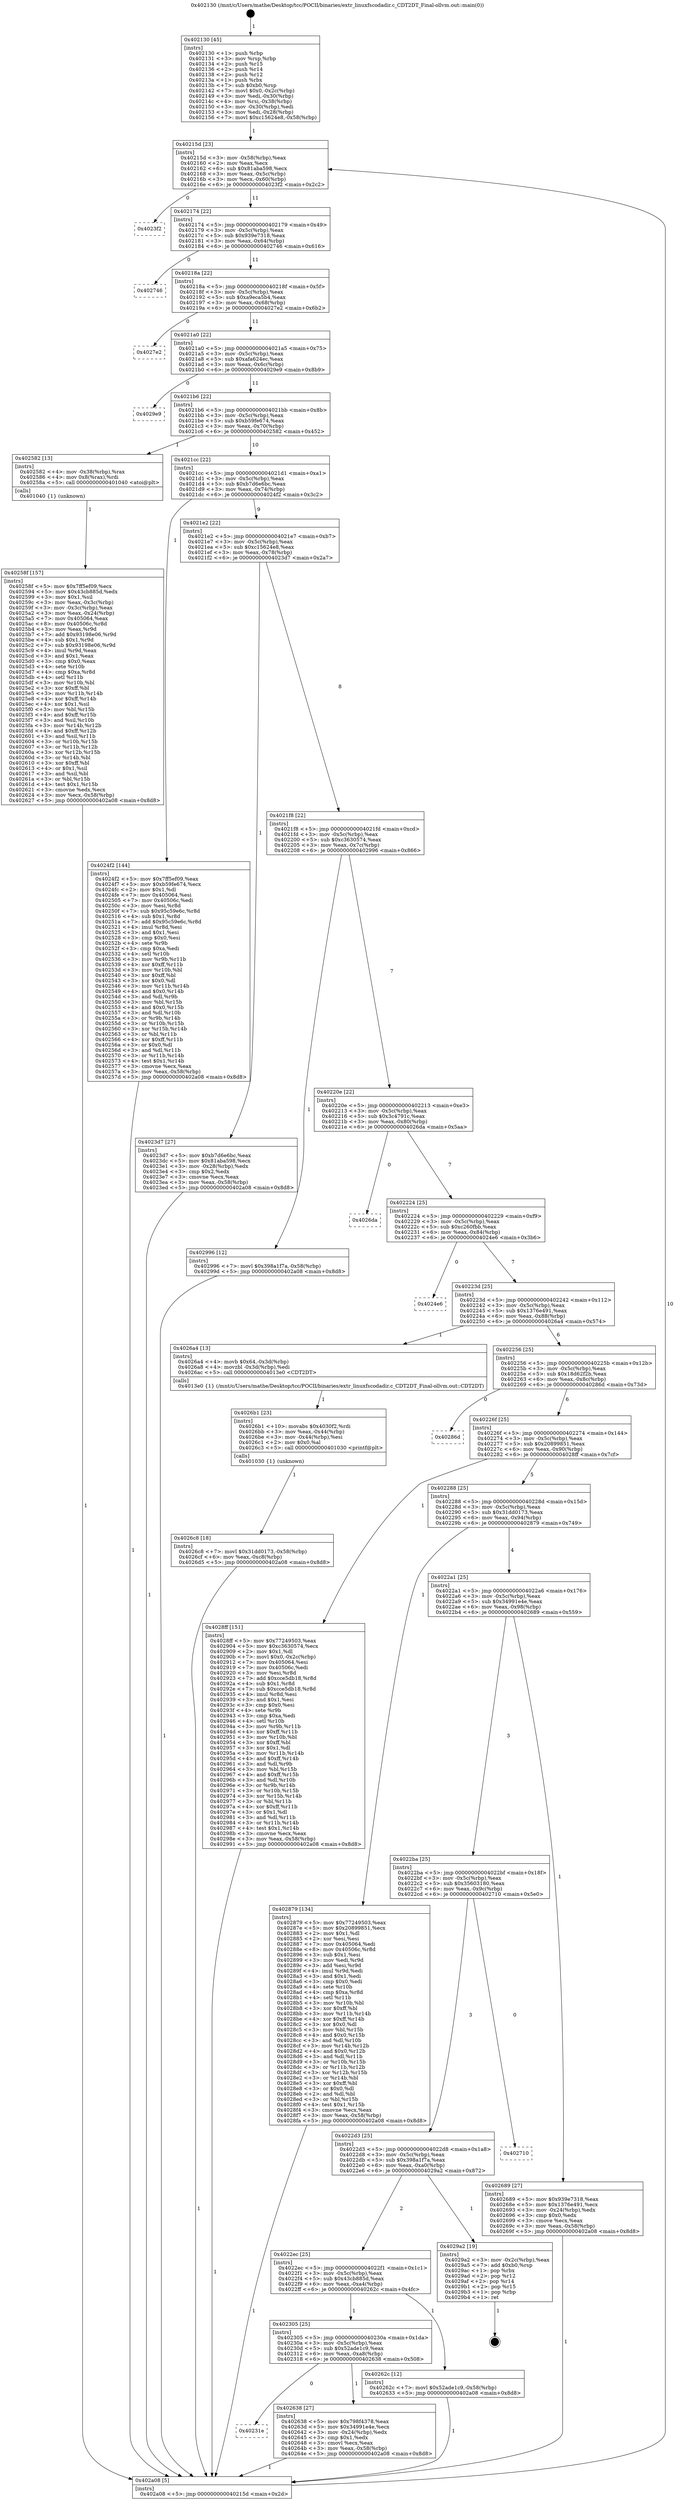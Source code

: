 digraph "0x402130" {
  label = "0x402130 (/mnt/c/Users/mathe/Desktop/tcc/POCII/binaries/extr_linuxfscodadir.c_CDT2DT_Final-ollvm.out::main(0))"
  labelloc = "t"
  node[shape=record]

  Entry [label="",width=0.3,height=0.3,shape=circle,fillcolor=black,style=filled]
  "0x40215d" [label="{
     0x40215d [23]\l
     | [instrs]\l
     &nbsp;&nbsp;0x40215d \<+3\>: mov -0x58(%rbp),%eax\l
     &nbsp;&nbsp;0x402160 \<+2\>: mov %eax,%ecx\l
     &nbsp;&nbsp;0x402162 \<+6\>: sub $0x81aba598,%ecx\l
     &nbsp;&nbsp;0x402168 \<+3\>: mov %eax,-0x5c(%rbp)\l
     &nbsp;&nbsp;0x40216b \<+3\>: mov %ecx,-0x60(%rbp)\l
     &nbsp;&nbsp;0x40216e \<+6\>: je 00000000004023f2 \<main+0x2c2\>\l
  }"]
  "0x4023f2" [label="{
     0x4023f2\l
  }", style=dashed]
  "0x402174" [label="{
     0x402174 [22]\l
     | [instrs]\l
     &nbsp;&nbsp;0x402174 \<+5\>: jmp 0000000000402179 \<main+0x49\>\l
     &nbsp;&nbsp;0x402179 \<+3\>: mov -0x5c(%rbp),%eax\l
     &nbsp;&nbsp;0x40217c \<+5\>: sub $0x939e7318,%eax\l
     &nbsp;&nbsp;0x402181 \<+3\>: mov %eax,-0x64(%rbp)\l
     &nbsp;&nbsp;0x402184 \<+6\>: je 0000000000402746 \<main+0x616\>\l
  }"]
  Exit [label="",width=0.3,height=0.3,shape=circle,fillcolor=black,style=filled,peripheries=2]
  "0x402746" [label="{
     0x402746\l
  }", style=dashed]
  "0x40218a" [label="{
     0x40218a [22]\l
     | [instrs]\l
     &nbsp;&nbsp;0x40218a \<+5\>: jmp 000000000040218f \<main+0x5f\>\l
     &nbsp;&nbsp;0x40218f \<+3\>: mov -0x5c(%rbp),%eax\l
     &nbsp;&nbsp;0x402192 \<+5\>: sub $0xa9eca5b4,%eax\l
     &nbsp;&nbsp;0x402197 \<+3\>: mov %eax,-0x68(%rbp)\l
     &nbsp;&nbsp;0x40219a \<+6\>: je 00000000004027e2 \<main+0x6b2\>\l
  }"]
  "0x4026c8" [label="{
     0x4026c8 [18]\l
     | [instrs]\l
     &nbsp;&nbsp;0x4026c8 \<+7\>: movl $0x31dd0173,-0x58(%rbp)\l
     &nbsp;&nbsp;0x4026cf \<+6\>: mov %eax,-0xc8(%rbp)\l
     &nbsp;&nbsp;0x4026d5 \<+5\>: jmp 0000000000402a08 \<main+0x8d8\>\l
  }"]
  "0x4027e2" [label="{
     0x4027e2\l
  }", style=dashed]
  "0x4021a0" [label="{
     0x4021a0 [22]\l
     | [instrs]\l
     &nbsp;&nbsp;0x4021a0 \<+5\>: jmp 00000000004021a5 \<main+0x75\>\l
     &nbsp;&nbsp;0x4021a5 \<+3\>: mov -0x5c(%rbp),%eax\l
     &nbsp;&nbsp;0x4021a8 \<+5\>: sub $0xafa624ec,%eax\l
     &nbsp;&nbsp;0x4021ad \<+3\>: mov %eax,-0x6c(%rbp)\l
     &nbsp;&nbsp;0x4021b0 \<+6\>: je 00000000004029e9 \<main+0x8b9\>\l
  }"]
  "0x4026b1" [label="{
     0x4026b1 [23]\l
     | [instrs]\l
     &nbsp;&nbsp;0x4026b1 \<+10\>: movabs $0x4030f2,%rdi\l
     &nbsp;&nbsp;0x4026bb \<+3\>: mov %eax,-0x44(%rbp)\l
     &nbsp;&nbsp;0x4026be \<+3\>: mov -0x44(%rbp),%esi\l
     &nbsp;&nbsp;0x4026c1 \<+2\>: mov $0x0,%al\l
     &nbsp;&nbsp;0x4026c3 \<+5\>: call 0000000000401030 \<printf@plt\>\l
     | [calls]\l
     &nbsp;&nbsp;0x401030 \{1\} (unknown)\l
  }"]
  "0x4029e9" [label="{
     0x4029e9\l
  }", style=dashed]
  "0x4021b6" [label="{
     0x4021b6 [22]\l
     | [instrs]\l
     &nbsp;&nbsp;0x4021b6 \<+5\>: jmp 00000000004021bb \<main+0x8b\>\l
     &nbsp;&nbsp;0x4021bb \<+3\>: mov -0x5c(%rbp),%eax\l
     &nbsp;&nbsp;0x4021be \<+5\>: sub $0xb59fe674,%eax\l
     &nbsp;&nbsp;0x4021c3 \<+3\>: mov %eax,-0x70(%rbp)\l
     &nbsp;&nbsp;0x4021c6 \<+6\>: je 0000000000402582 \<main+0x452\>\l
  }"]
  "0x40231e" [label="{
     0x40231e\l
  }", style=dashed]
  "0x402582" [label="{
     0x402582 [13]\l
     | [instrs]\l
     &nbsp;&nbsp;0x402582 \<+4\>: mov -0x38(%rbp),%rax\l
     &nbsp;&nbsp;0x402586 \<+4\>: mov 0x8(%rax),%rdi\l
     &nbsp;&nbsp;0x40258a \<+5\>: call 0000000000401040 \<atoi@plt\>\l
     | [calls]\l
     &nbsp;&nbsp;0x401040 \{1\} (unknown)\l
  }"]
  "0x4021cc" [label="{
     0x4021cc [22]\l
     | [instrs]\l
     &nbsp;&nbsp;0x4021cc \<+5\>: jmp 00000000004021d1 \<main+0xa1\>\l
     &nbsp;&nbsp;0x4021d1 \<+3\>: mov -0x5c(%rbp),%eax\l
     &nbsp;&nbsp;0x4021d4 \<+5\>: sub $0xb7d6e6bc,%eax\l
     &nbsp;&nbsp;0x4021d9 \<+3\>: mov %eax,-0x74(%rbp)\l
     &nbsp;&nbsp;0x4021dc \<+6\>: je 00000000004024f2 \<main+0x3c2\>\l
  }"]
  "0x402638" [label="{
     0x402638 [27]\l
     | [instrs]\l
     &nbsp;&nbsp;0x402638 \<+5\>: mov $0x798f4378,%eax\l
     &nbsp;&nbsp;0x40263d \<+5\>: mov $0x34991e4e,%ecx\l
     &nbsp;&nbsp;0x402642 \<+3\>: mov -0x24(%rbp),%edx\l
     &nbsp;&nbsp;0x402645 \<+3\>: cmp $0x1,%edx\l
     &nbsp;&nbsp;0x402648 \<+3\>: cmovl %ecx,%eax\l
     &nbsp;&nbsp;0x40264b \<+3\>: mov %eax,-0x58(%rbp)\l
     &nbsp;&nbsp;0x40264e \<+5\>: jmp 0000000000402a08 \<main+0x8d8\>\l
  }"]
  "0x4024f2" [label="{
     0x4024f2 [144]\l
     | [instrs]\l
     &nbsp;&nbsp;0x4024f2 \<+5\>: mov $0x7ff5ef09,%eax\l
     &nbsp;&nbsp;0x4024f7 \<+5\>: mov $0xb59fe674,%ecx\l
     &nbsp;&nbsp;0x4024fc \<+2\>: mov $0x1,%dl\l
     &nbsp;&nbsp;0x4024fe \<+7\>: mov 0x405064,%esi\l
     &nbsp;&nbsp;0x402505 \<+7\>: mov 0x40506c,%edi\l
     &nbsp;&nbsp;0x40250c \<+3\>: mov %esi,%r8d\l
     &nbsp;&nbsp;0x40250f \<+7\>: sub $0x95c59e6c,%r8d\l
     &nbsp;&nbsp;0x402516 \<+4\>: sub $0x1,%r8d\l
     &nbsp;&nbsp;0x40251a \<+7\>: add $0x95c59e6c,%r8d\l
     &nbsp;&nbsp;0x402521 \<+4\>: imul %r8d,%esi\l
     &nbsp;&nbsp;0x402525 \<+3\>: and $0x1,%esi\l
     &nbsp;&nbsp;0x402528 \<+3\>: cmp $0x0,%esi\l
     &nbsp;&nbsp;0x40252b \<+4\>: sete %r9b\l
     &nbsp;&nbsp;0x40252f \<+3\>: cmp $0xa,%edi\l
     &nbsp;&nbsp;0x402532 \<+4\>: setl %r10b\l
     &nbsp;&nbsp;0x402536 \<+3\>: mov %r9b,%r11b\l
     &nbsp;&nbsp;0x402539 \<+4\>: xor $0xff,%r11b\l
     &nbsp;&nbsp;0x40253d \<+3\>: mov %r10b,%bl\l
     &nbsp;&nbsp;0x402540 \<+3\>: xor $0xff,%bl\l
     &nbsp;&nbsp;0x402543 \<+3\>: xor $0x0,%dl\l
     &nbsp;&nbsp;0x402546 \<+3\>: mov %r11b,%r14b\l
     &nbsp;&nbsp;0x402549 \<+4\>: and $0x0,%r14b\l
     &nbsp;&nbsp;0x40254d \<+3\>: and %dl,%r9b\l
     &nbsp;&nbsp;0x402550 \<+3\>: mov %bl,%r15b\l
     &nbsp;&nbsp;0x402553 \<+4\>: and $0x0,%r15b\l
     &nbsp;&nbsp;0x402557 \<+3\>: and %dl,%r10b\l
     &nbsp;&nbsp;0x40255a \<+3\>: or %r9b,%r14b\l
     &nbsp;&nbsp;0x40255d \<+3\>: or %r10b,%r15b\l
     &nbsp;&nbsp;0x402560 \<+3\>: xor %r15b,%r14b\l
     &nbsp;&nbsp;0x402563 \<+3\>: or %bl,%r11b\l
     &nbsp;&nbsp;0x402566 \<+4\>: xor $0xff,%r11b\l
     &nbsp;&nbsp;0x40256a \<+3\>: or $0x0,%dl\l
     &nbsp;&nbsp;0x40256d \<+3\>: and %dl,%r11b\l
     &nbsp;&nbsp;0x402570 \<+3\>: or %r11b,%r14b\l
     &nbsp;&nbsp;0x402573 \<+4\>: test $0x1,%r14b\l
     &nbsp;&nbsp;0x402577 \<+3\>: cmovne %ecx,%eax\l
     &nbsp;&nbsp;0x40257a \<+3\>: mov %eax,-0x58(%rbp)\l
     &nbsp;&nbsp;0x40257d \<+5\>: jmp 0000000000402a08 \<main+0x8d8\>\l
  }"]
  "0x4021e2" [label="{
     0x4021e2 [22]\l
     | [instrs]\l
     &nbsp;&nbsp;0x4021e2 \<+5\>: jmp 00000000004021e7 \<main+0xb7\>\l
     &nbsp;&nbsp;0x4021e7 \<+3\>: mov -0x5c(%rbp),%eax\l
     &nbsp;&nbsp;0x4021ea \<+5\>: sub $0xc15624e8,%eax\l
     &nbsp;&nbsp;0x4021ef \<+3\>: mov %eax,-0x78(%rbp)\l
     &nbsp;&nbsp;0x4021f2 \<+6\>: je 00000000004023d7 \<main+0x2a7\>\l
  }"]
  "0x402305" [label="{
     0x402305 [25]\l
     | [instrs]\l
     &nbsp;&nbsp;0x402305 \<+5\>: jmp 000000000040230a \<main+0x1da\>\l
     &nbsp;&nbsp;0x40230a \<+3\>: mov -0x5c(%rbp),%eax\l
     &nbsp;&nbsp;0x40230d \<+5\>: sub $0x52ade1c9,%eax\l
     &nbsp;&nbsp;0x402312 \<+6\>: mov %eax,-0xa8(%rbp)\l
     &nbsp;&nbsp;0x402318 \<+6\>: je 0000000000402638 \<main+0x508\>\l
  }"]
  "0x4023d7" [label="{
     0x4023d7 [27]\l
     | [instrs]\l
     &nbsp;&nbsp;0x4023d7 \<+5\>: mov $0xb7d6e6bc,%eax\l
     &nbsp;&nbsp;0x4023dc \<+5\>: mov $0x81aba598,%ecx\l
     &nbsp;&nbsp;0x4023e1 \<+3\>: mov -0x28(%rbp),%edx\l
     &nbsp;&nbsp;0x4023e4 \<+3\>: cmp $0x2,%edx\l
     &nbsp;&nbsp;0x4023e7 \<+3\>: cmovne %ecx,%eax\l
     &nbsp;&nbsp;0x4023ea \<+3\>: mov %eax,-0x58(%rbp)\l
     &nbsp;&nbsp;0x4023ed \<+5\>: jmp 0000000000402a08 \<main+0x8d8\>\l
  }"]
  "0x4021f8" [label="{
     0x4021f8 [22]\l
     | [instrs]\l
     &nbsp;&nbsp;0x4021f8 \<+5\>: jmp 00000000004021fd \<main+0xcd\>\l
     &nbsp;&nbsp;0x4021fd \<+3\>: mov -0x5c(%rbp),%eax\l
     &nbsp;&nbsp;0x402200 \<+5\>: sub $0xc3630574,%eax\l
     &nbsp;&nbsp;0x402205 \<+3\>: mov %eax,-0x7c(%rbp)\l
     &nbsp;&nbsp;0x402208 \<+6\>: je 0000000000402996 \<main+0x866\>\l
  }"]
  "0x402a08" [label="{
     0x402a08 [5]\l
     | [instrs]\l
     &nbsp;&nbsp;0x402a08 \<+5\>: jmp 000000000040215d \<main+0x2d\>\l
  }"]
  "0x402130" [label="{
     0x402130 [45]\l
     | [instrs]\l
     &nbsp;&nbsp;0x402130 \<+1\>: push %rbp\l
     &nbsp;&nbsp;0x402131 \<+3\>: mov %rsp,%rbp\l
     &nbsp;&nbsp;0x402134 \<+2\>: push %r15\l
     &nbsp;&nbsp;0x402136 \<+2\>: push %r14\l
     &nbsp;&nbsp;0x402138 \<+2\>: push %r12\l
     &nbsp;&nbsp;0x40213a \<+1\>: push %rbx\l
     &nbsp;&nbsp;0x40213b \<+7\>: sub $0xb0,%rsp\l
     &nbsp;&nbsp;0x402142 \<+7\>: movl $0x0,-0x2c(%rbp)\l
     &nbsp;&nbsp;0x402149 \<+3\>: mov %edi,-0x30(%rbp)\l
     &nbsp;&nbsp;0x40214c \<+4\>: mov %rsi,-0x38(%rbp)\l
     &nbsp;&nbsp;0x402150 \<+3\>: mov -0x30(%rbp),%edi\l
     &nbsp;&nbsp;0x402153 \<+3\>: mov %edi,-0x28(%rbp)\l
     &nbsp;&nbsp;0x402156 \<+7\>: movl $0xc15624e8,-0x58(%rbp)\l
  }"]
  "0x40258f" [label="{
     0x40258f [157]\l
     | [instrs]\l
     &nbsp;&nbsp;0x40258f \<+5\>: mov $0x7ff5ef09,%ecx\l
     &nbsp;&nbsp;0x402594 \<+5\>: mov $0x43cb885d,%edx\l
     &nbsp;&nbsp;0x402599 \<+3\>: mov $0x1,%sil\l
     &nbsp;&nbsp;0x40259c \<+3\>: mov %eax,-0x3c(%rbp)\l
     &nbsp;&nbsp;0x40259f \<+3\>: mov -0x3c(%rbp),%eax\l
     &nbsp;&nbsp;0x4025a2 \<+3\>: mov %eax,-0x24(%rbp)\l
     &nbsp;&nbsp;0x4025a5 \<+7\>: mov 0x405064,%eax\l
     &nbsp;&nbsp;0x4025ac \<+8\>: mov 0x40506c,%r8d\l
     &nbsp;&nbsp;0x4025b4 \<+3\>: mov %eax,%r9d\l
     &nbsp;&nbsp;0x4025b7 \<+7\>: add $0x93198e06,%r9d\l
     &nbsp;&nbsp;0x4025be \<+4\>: sub $0x1,%r9d\l
     &nbsp;&nbsp;0x4025c2 \<+7\>: sub $0x93198e06,%r9d\l
     &nbsp;&nbsp;0x4025c9 \<+4\>: imul %r9d,%eax\l
     &nbsp;&nbsp;0x4025cd \<+3\>: and $0x1,%eax\l
     &nbsp;&nbsp;0x4025d0 \<+3\>: cmp $0x0,%eax\l
     &nbsp;&nbsp;0x4025d3 \<+4\>: sete %r10b\l
     &nbsp;&nbsp;0x4025d7 \<+4\>: cmp $0xa,%r8d\l
     &nbsp;&nbsp;0x4025db \<+4\>: setl %r11b\l
     &nbsp;&nbsp;0x4025df \<+3\>: mov %r10b,%bl\l
     &nbsp;&nbsp;0x4025e2 \<+3\>: xor $0xff,%bl\l
     &nbsp;&nbsp;0x4025e5 \<+3\>: mov %r11b,%r14b\l
     &nbsp;&nbsp;0x4025e8 \<+4\>: xor $0xff,%r14b\l
     &nbsp;&nbsp;0x4025ec \<+4\>: xor $0x1,%sil\l
     &nbsp;&nbsp;0x4025f0 \<+3\>: mov %bl,%r15b\l
     &nbsp;&nbsp;0x4025f3 \<+4\>: and $0xff,%r15b\l
     &nbsp;&nbsp;0x4025f7 \<+3\>: and %sil,%r10b\l
     &nbsp;&nbsp;0x4025fa \<+3\>: mov %r14b,%r12b\l
     &nbsp;&nbsp;0x4025fd \<+4\>: and $0xff,%r12b\l
     &nbsp;&nbsp;0x402601 \<+3\>: and %sil,%r11b\l
     &nbsp;&nbsp;0x402604 \<+3\>: or %r10b,%r15b\l
     &nbsp;&nbsp;0x402607 \<+3\>: or %r11b,%r12b\l
     &nbsp;&nbsp;0x40260a \<+3\>: xor %r12b,%r15b\l
     &nbsp;&nbsp;0x40260d \<+3\>: or %r14b,%bl\l
     &nbsp;&nbsp;0x402610 \<+3\>: xor $0xff,%bl\l
     &nbsp;&nbsp;0x402613 \<+4\>: or $0x1,%sil\l
     &nbsp;&nbsp;0x402617 \<+3\>: and %sil,%bl\l
     &nbsp;&nbsp;0x40261a \<+3\>: or %bl,%r15b\l
     &nbsp;&nbsp;0x40261d \<+4\>: test $0x1,%r15b\l
     &nbsp;&nbsp;0x402621 \<+3\>: cmovne %edx,%ecx\l
     &nbsp;&nbsp;0x402624 \<+3\>: mov %ecx,-0x58(%rbp)\l
     &nbsp;&nbsp;0x402627 \<+5\>: jmp 0000000000402a08 \<main+0x8d8\>\l
  }"]
  "0x40262c" [label="{
     0x40262c [12]\l
     | [instrs]\l
     &nbsp;&nbsp;0x40262c \<+7\>: movl $0x52ade1c9,-0x58(%rbp)\l
     &nbsp;&nbsp;0x402633 \<+5\>: jmp 0000000000402a08 \<main+0x8d8\>\l
  }"]
  "0x402996" [label="{
     0x402996 [12]\l
     | [instrs]\l
     &nbsp;&nbsp;0x402996 \<+7\>: movl $0x398a1f7a,-0x58(%rbp)\l
     &nbsp;&nbsp;0x40299d \<+5\>: jmp 0000000000402a08 \<main+0x8d8\>\l
  }"]
  "0x40220e" [label="{
     0x40220e [22]\l
     | [instrs]\l
     &nbsp;&nbsp;0x40220e \<+5\>: jmp 0000000000402213 \<main+0xe3\>\l
     &nbsp;&nbsp;0x402213 \<+3\>: mov -0x5c(%rbp),%eax\l
     &nbsp;&nbsp;0x402216 \<+5\>: sub $0x3c4791c,%eax\l
     &nbsp;&nbsp;0x40221b \<+3\>: mov %eax,-0x80(%rbp)\l
     &nbsp;&nbsp;0x40221e \<+6\>: je 00000000004026da \<main+0x5aa\>\l
  }"]
  "0x4022ec" [label="{
     0x4022ec [25]\l
     | [instrs]\l
     &nbsp;&nbsp;0x4022ec \<+5\>: jmp 00000000004022f1 \<main+0x1c1\>\l
     &nbsp;&nbsp;0x4022f1 \<+3\>: mov -0x5c(%rbp),%eax\l
     &nbsp;&nbsp;0x4022f4 \<+5\>: sub $0x43cb885d,%eax\l
     &nbsp;&nbsp;0x4022f9 \<+6\>: mov %eax,-0xa4(%rbp)\l
     &nbsp;&nbsp;0x4022ff \<+6\>: je 000000000040262c \<main+0x4fc\>\l
  }"]
  "0x4026da" [label="{
     0x4026da\l
  }", style=dashed]
  "0x402224" [label="{
     0x402224 [25]\l
     | [instrs]\l
     &nbsp;&nbsp;0x402224 \<+5\>: jmp 0000000000402229 \<main+0xf9\>\l
     &nbsp;&nbsp;0x402229 \<+3\>: mov -0x5c(%rbp),%eax\l
     &nbsp;&nbsp;0x40222c \<+5\>: sub $0xc260fbb,%eax\l
     &nbsp;&nbsp;0x402231 \<+6\>: mov %eax,-0x84(%rbp)\l
     &nbsp;&nbsp;0x402237 \<+6\>: je 00000000004024e6 \<main+0x3b6\>\l
  }"]
  "0x4029a2" [label="{
     0x4029a2 [19]\l
     | [instrs]\l
     &nbsp;&nbsp;0x4029a2 \<+3\>: mov -0x2c(%rbp),%eax\l
     &nbsp;&nbsp;0x4029a5 \<+7\>: add $0xb0,%rsp\l
     &nbsp;&nbsp;0x4029ac \<+1\>: pop %rbx\l
     &nbsp;&nbsp;0x4029ad \<+2\>: pop %r12\l
     &nbsp;&nbsp;0x4029af \<+2\>: pop %r14\l
     &nbsp;&nbsp;0x4029b1 \<+2\>: pop %r15\l
     &nbsp;&nbsp;0x4029b3 \<+1\>: pop %rbp\l
     &nbsp;&nbsp;0x4029b4 \<+1\>: ret\l
  }"]
  "0x4024e6" [label="{
     0x4024e6\l
  }", style=dashed]
  "0x40223d" [label="{
     0x40223d [25]\l
     | [instrs]\l
     &nbsp;&nbsp;0x40223d \<+5\>: jmp 0000000000402242 \<main+0x112\>\l
     &nbsp;&nbsp;0x402242 \<+3\>: mov -0x5c(%rbp),%eax\l
     &nbsp;&nbsp;0x402245 \<+5\>: sub $0x1376e491,%eax\l
     &nbsp;&nbsp;0x40224a \<+6\>: mov %eax,-0x88(%rbp)\l
     &nbsp;&nbsp;0x402250 \<+6\>: je 00000000004026a4 \<main+0x574\>\l
  }"]
  "0x4022d3" [label="{
     0x4022d3 [25]\l
     | [instrs]\l
     &nbsp;&nbsp;0x4022d3 \<+5\>: jmp 00000000004022d8 \<main+0x1a8\>\l
     &nbsp;&nbsp;0x4022d8 \<+3\>: mov -0x5c(%rbp),%eax\l
     &nbsp;&nbsp;0x4022db \<+5\>: sub $0x398a1f7a,%eax\l
     &nbsp;&nbsp;0x4022e0 \<+6\>: mov %eax,-0xa0(%rbp)\l
     &nbsp;&nbsp;0x4022e6 \<+6\>: je 00000000004029a2 \<main+0x872\>\l
  }"]
  "0x4026a4" [label="{
     0x4026a4 [13]\l
     | [instrs]\l
     &nbsp;&nbsp;0x4026a4 \<+4\>: movb $0x64,-0x3d(%rbp)\l
     &nbsp;&nbsp;0x4026a8 \<+4\>: movzbl -0x3d(%rbp),%edi\l
     &nbsp;&nbsp;0x4026ac \<+5\>: call 00000000004013e0 \<CDT2DT\>\l
     | [calls]\l
     &nbsp;&nbsp;0x4013e0 \{1\} (/mnt/c/Users/mathe/Desktop/tcc/POCII/binaries/extr_linuxfscodadir.c_CDT2DT_Final-ollvm.out::CDT2DT)\l
  }"]
  "0x402256" [label="{
     0x402256 [25]\l
     | [instrs]\l
     &nbsp;&nbsp;0x402256 \<+5\>: jmp 000000000040225b \<main+0x12b\>\l
     &nbsp;&nbsp;0x40225b \<+3\>: mov -0x5c(%rbp),%eax\l
     &nbsp;&nbsp;0x40225e \<+5\>: sub $0x18d62f2b,%eax\l
     &nbsp;&nbsp;0x402263 \<+6\>: mov %eax,-0x8c(%rbp)\l
     &nbsp;&nbsp;0x402269 \<+6\>: je 000000000040286d \<main+0x73d\>\l
  }"]
  "0x402710" [label="{
     0x402710\l
  }", style=dashed]
  "0x40286d" [label="{
     0x40286d\l
  }", style=dashed]
  "0x40226f" [label="{
     0x40226f [25]\l
     | [instrs]\l
     &nbsp;&nbsp;0x40226f \<+5\>: jmp 0000000000402274 \<main+0x144\>\l
     &nbsp;&nbsp;0x402274 \<+3\>: mov -0x5c(%rbp),%eax\l
     &nbsp;&nbsp;0x402277 \<+5\>: sub $0x20899851,%eax\l
     &nbsp;&nbsp;0x40227c \<+6\>: mov %eax,-0x90(%rbp)\l
     &nbsp;&nbsp;0x402282 \<+6\>: je 00000000004028ff \<main+0x7cf\>\l
  }"]
  "0x4022ba" [label="{
     0x4022ba [25]\l
     | [instrs]\l
     &nbsp;&nbsp;0x4022ba \<+5\>: jmp 00000000004022bf \<main+0x18f\>\l
     &nbsp;&nbsp;0x4022bf \<+3\>: mov -0x5c(%rbp),%eax\l
     &nbsp;&nbsp;0x4022c2 \<+5\>: sub $0x35603180,%eax\l
     &nbsp;&nbsp;0x4022c7 \<+6\>: mov %eax,-0x9c(%rbp)\l
     &nbsp;&nbsp;0x4022cd \<+6\>: je 0000000000402710 \<main+0x5e0\>\l
  }"]
  "0x4028ff" [label="{
     0x4028ff [151]\l
     | [instrs]\l
     &nbsp;&nbsp;0x4028ff \<+5\>: mov $0x77249503,%eax\l
     &nbsp;&nbsp;0x402904 \<+5\>: mov $0xc3630574,%ecx\l
     &nbsp;&nbsp;0x402909 \<+2\>: mov $0x1,%dl\l
     &nbsp;&nbsp;0x40290b \<+7\>: movl $0x0,-0x2c(%rbp)\l
     &nbsp;&nbsp;0x402912 \<+7\>: mov 0x405064,%esi\l
     &nbsp;&nbsp;0x402919 \<+7\>: mov 0x40506c,%edi\l
     &nbsp;&nbsp;0x402920 \<+3\>: mov %esi,%r8d\l
     &nbsp;&nbsp;0x402923 \<+7\>: add $0xcce5db18,%r8d\l
     &nbsp;&nbsp;0x40292a \<+4\>: sub $0x1,%r8d\l
     &nbsp;&nbsp;0x40292e \<+7\>: sub $0xcce5db18,%r8d\l
     &nbsp;&nbsp;0x402935 \<+4\>: imul %r8d,%esi\l
     &nbsp;&nbsp;0x402939 \<+3\>: and $0x1,%esi\l
     &nbsp;&nbsp;0x40293c \<+3\>: cmp $0x0,%esi\l
     &nbsp;&nbsp;0x40293f \<+4\>: sete %r9b\l
     &nbsp;&nbsp;0x402943 \<+3\>: cmp $0xa,%edi\l
     &nbsp;&nbsp;0x402946 \<+4\>: setl %r10b\l
     &nbsp;&nbsp;0x40294a \<+3\>: mov %r9b,%r11b\l
     &nbsp;&nbsp;0x40294d \<+4\>: xor $0xff,%r11b\l
     &nbsp;&nbsp;0x402951 \<+3\>: mov %r10b,%bl\l
     &nbsp;&nbsp;0x402954 \<+3\>: xor $0xff,%bl\l
     &nbsp;&nbsp;0x402957 \<+3\>: xor $0x1,%dl\l
     &nbsp;&nbsp;0x40295a \<+3\>: mov %r11b,%r14b\l
     &nbsp;&nbsp;0x40295d \<+4\>: and $0xff,%r14b\l
     &nbsp;&nbsp;0x402961 \<+3\>: and %dl,%r9b\l
     &nbsp;&nbsp;0x402964 \<+3\>: mov %bl,%r15b\l
     &nbsp;&nbsp;0x402967 \<+4\>: and $0xff,%r15b\l
     &nbsp;&nbsp;0x40296b \<+3\>: and %dl,%r10b\l
     &nbsp;&nbsp;0x40296e \<+3\>: or %r9b,%r14b\l
     &nbsp;&nbsp;0x402971 \<+3\>: or %r10b,%r15b\l
     &nbsp;&nbsp;0x402974 \<+3\>: xor %r15b,%r14b\l
     &nbsp;&nbsp;0x402977 \<+3\>: or %bl,%r11b\l
     &nbsp;&nbsp;0x40297a \<+4\>: xor $0xff,%r11b\l
     &nbsp;&nbsp;0x40297e \<+3\>: or $0x1,%dl\l
     &nbsp;&nbsp;0x402981 \<+3\>: and %dl,%r11b\l
     &nbsp;&nbsp;0x402984 \<+3\>: or %r11b,%r14b\l
     &nbsp;&nbsp;0x402987 \<+4\>: test $0x1,%r14b\l
     &nbsp;&nbsp;0x40298b \<+3\>: cmovne %ecx,%eax\l
     &nbsp;&nbsp;0x40298e \<+3\>: mov %eax,-0x58(%rbp)\l
     &nbsp;&nbsp;0x402991 \<+5\>: jmp 0000000000402a08 \<main+0x8d8\>\l
  }"]
  "0x402288" [label="{
     0x402288 [25]\l
     | [instrs]\l
     &nbsp;&nbsp;0x402288 \<+5\>: jmp 000000000040228d \<main+0x15d\>\l
     &nbsp;&nbsp;0x40228d \<+3\>: mov -0x5c(%rbp),%eax\l
     &nbsp;&nbsp;0x402290 \<+5\>: sub $0x31dd0173,%eax\l
     &nbsp;&nbsp;0x402295 \<+6\>: mov %eax,-0x94(%rbp)\l
     &nbsp;&nbsp;0x40229b \<+6\>: je 0000000000402879 \<main+0x749\>\l
  }"]
  "0x402689" [label="{
     0x402689 [27]\l
     | [instrs]\l
     &nbsp;&nbsp;0x402689 \<+5\>: mov $0x939e7318,%eax\l
     &nbsp;&nbsp;0x40268e \<+5\>: mov $0x1376e491,%ecx\l
     &nbsp;&nbsp;0x402693 \<+3\>: mov -0x24(%rbp),%edx\l
     &nbsp;&nbsp;0x402696 \<+3\>: cmp $0x0,%edx\l
     &nbsp;&nbsp;0x402699 \<+3\>: cmove %ecx,%eax\l
     &nbsp;&nbsp;0x40269c \<+3\>: mov %eax,-0x58(%rbp)\l
     &nbsp;&nbsp;0x40269f \<+5\>: jmp 0000000000402a08 \<main+0x8d8\>\l
  }"]
  "0x402879" [label="{
     0x402879 [134]\l
     | [instrs]\l
     &nbsp;&nbsp;0x402879 \<+5\>: mov $0x77249503,%eax\l
     &nbsp;&nbsp;0x40287e \<+5\>: mov $0x20899851,%ecx\l
     &nbsp;&nbsp;0x402883 \<+2\>: mov $0x1,%dl\l
     &nbsp;&nbsp;0x402885 \<+2\>: xor %esi,%esi\l
     &nbsp;&nbsp;0x402887 \<+7\>: mov 0x405064,%edi\l
     &nbsp;&nbsp;0x40288e \<+8\>: mov 0x40506c,%r8d\l
     &nbsp;&nbsp;0x402896 \<+3\>: sub $0x1,%esi\l
     &nbsp;&nbsp;0x402899 \<+3\>: mov %edi,%r9d\l
     &nbsp;&nbsp;0x40289c \<+3\>: add %esi,%r9d\l
     &nbsp;&nbsp;0x40289f \<+4\>: imul %r9d,%edi\l
     &nbsp;&nbsp;0x4028a3 \<+3\>: and $0x1,%edi\l
     &nbsp;&nbsp;0x4028a6 \<+3\>: cmp $0x0,%edi\l
     &nbsp;&nbsp;0x4028a9 \<+4\>: sete %r10b\l
     &nbsp;&nbsp;0x4028ad \<+4\>: cmp $0xa,%r8d\l
     &nbsp;&nbsp;0x4028b1 \<+4\>: setl %r11b\l
     &nbsp;&nbsp;0x4028b5 \<+3\>: mov %r10b,%bl\l
     &nbsp;&nbsp;0x4028b8 \<+3\>: xor $0xff,%bl\l
     &nbsp;&nbsp;0x4028bb \<+3\>: mov %r11b,%r14b\l
     &nbsp;&nbsp;0x4028be \<+4\>: xor $0xff,%r14b\l
     &nbsp;&nbsp;0x4028c2 \<+3\>: xor $0x0,%dl\l
     &nbsp;&nbsp;0x4028c5 \<+3\>: mov %bl,%r15b\l
     &nbsp;&nbsp;0x4028c8 \<+4\>: and $0x0,%r15b\l
     &nbsp;&nbsp;0x4028cc \<+3\>: and %dl,%r10b\l
     &nbsp;&nbsp;0x4028cf \<+3\>: mov %r14b,%r12b\l
     &nbsp;&nbsp;0x4028d2 \<+4\>: and $0x0,%r12b\l
     &nbsp;&nbsp;0x4028d6 \<+3\>: and %dl,%r11b\l
     &nbsp;&nbsp;0x4028d9 \<+3\>: or %r10b,%r15b\l
     &nbsp;&nbsp;0x4028dc \<+3\>: or %r11b,%r12b\l
     &nbsp;&nbsp;0x4028df \<+3\>: xor %r12b,%r15b\l
     &nbsp;&nbsp;0x4028e2 \<+3\>: or %r14b,%bl\l
     &nbsp;&nbsp;0x4028e5 \<+3\>: xor $0xff,%bl\l
     &nbsp;&nbsp;0x4028e8 \<+3\>: or $0x0,%dl\l
     &nbsp;&nbsp;0x4028eb \<+2\>: and %dl,%bl\l
     &nbsp;&nbsp;0x4028ed \<+3\>: or %bl,%r15b\l
     &nbsp;&nbsp;0x4028f0 \<+4\>: test $0x1,%r15b\l
     &nbsp;&nbsp;0x4028f4 \<+3\>: cmovne %ecx,%eax\l
     &nbsp;&nbsp;0x4028f7 \<+3\>: mov %eax,-0x58(%rbp)\l
     &nbsp;&nbsp;0x4028fa \<+5\>: jmp 0000000000402a08 \<main+0x8d8\>\l
  }"]
  "0x4022a1" [label="{
     0x4022a1 [25]\l
     | [instrs]\l
     &nbsp;&nbsp;0x4022a1 \<+5\>: jmp 00000000004022a6 \<main+0x176\>\l
     &nbsp;&nbsp;0x4022a6 \<+3\>: mov -0x5c(%rbp),%eax\l
     &nbsp;&nbsp;0x4022a9 \<+5\>: sub $0x34991e4e,%eax\l
     &nbsp;&nbsp;0x4022ae \<+6\>: mov %eax,-0x98(%rbp)\l
     &nbsp;&nbsp;0x4022b4 \<+6\>: je 0000000000402689 \<main+0x559\>\l
  }"]
  Entry -> "0x402130" [label=" 1"]
  "0x40215d" -> "0x4023f2" [label=" 0"]
  "0x40215d" -> "0x402174" [label=" 11"]
  "0x4029a2" -> Exit [label=" 1"]
  "0x402174" -> "0x402746" [label=" 0"]
  "0x402174" -> "0x40218a" [label=" 11"]
  "0x402996" -> "0x402a08" [label=" 1"]
  "0x40218a" -> "0x4027e2" [label=" 0"]
  "0x40218a" -> "0x4021a0" [label=" 11"]
  "0x4028ff" -> "0x402a08" [label=" 1"]
  "0x4021a0" -> "0x4029e9" [label=" 0"]
  "0x4021a0" -> "0x4021b6" [label=" 11"]
  "0x402879" -> "0x402a08" [label=" 1"]
  "0x4021b6" -> "0x402582" [label=" 1"]
  "0x4021b6" -> "0x4021cc" [label=" 10"]
  "0x4026c8" -> "0x402a08" [label=" 1"]
  "0x4021cc" -> "0x4024f2" [label=" 1"]
  "0x4021cc" -> "0x4021e2" [label=" 9"]
  "0x4026b1" -> "0x4026c8" [label=" 1"]
  "0x4021e2" -> "0x4023d7" [label=" 1"]
  "0x4021e2" -> "0x4021f8" [label=" 8"]
  "0x4023d7" -> "0x402a08" [label=" 1"]
  "0x402130" -> "0x40215d" [label=" 1"]
  "0x402a08" -> "0x40215d" [label=" 10"]
  "0x4024f2" -> "0x402a08" [label=" 1"]
  "0x402582" -> "0x40258f" [label=" 1"]
  "0x40258f" -> "0x402a08" [label=" 1"]
  "0x402689" -> "0x402a08" [label=" 1"]
  "0x4021f8" -> "0x402996" [label=" 1"]
  "0x4021f8" -> "0x40220e" [label=" 7"]
  "0x402638" -> "0x402a08" [label=" 1"]
  "0x40220e" -> "0x4026da" [label=" 0"]
  "0x40220e" -> "0x402224" [label=" 7"]
  "0x402305" -> "0x402638" [label=" 1"]
  "0x402224" -> "0x4024e6" [label=" 0"]
  "0x402224" -> "0x40223d" [label=" 7"]
  "0x4026a4" -> "0x4026b1" [label=" 1"]
  "0x40223d" -> "0x4026a4" [label=" 1"]
  "0x40223d" -> "0x402256" [label=" 6"]
  "0x4022ec" -> "0x402305" [label=" 1"]
  "0x402256" -> "0x40286d" [label=" 0"]
  "0x402256" -> "0x40226f" [label=" 6"]
  "0x4022ec" -> "0x40262c" [label=" 1"]
  "0x40226f" -> "0x4028ff" [label=" 1"]
  "0x40226f" -> "0x402288" [label=" 5"]
  "0x4022d3" -> "0x4022ec" [label=" 2"]
  "0x402288" -> "0x402879" [label=" 1"]
  "0x402288" -> "0x4022a1" [label=" 4"]
  "0x4022d3" -> "0x4029a2" [label=" 1"]
  "0x4022a1" -> "0x402689" [label=" 1"]
  "0x4022a1" -> "0x4022ba" [label=" 3"]
  "0x402305" -> "0x40231e" [label=" 0"]
  "0x4022ba" -> "0x402710" [label=" 0"]
  "0x4022ba" -> "0x4022d3" [label=" 3"]
  "0x40262c" -> "0x402a08" [label=" 1"]
}
